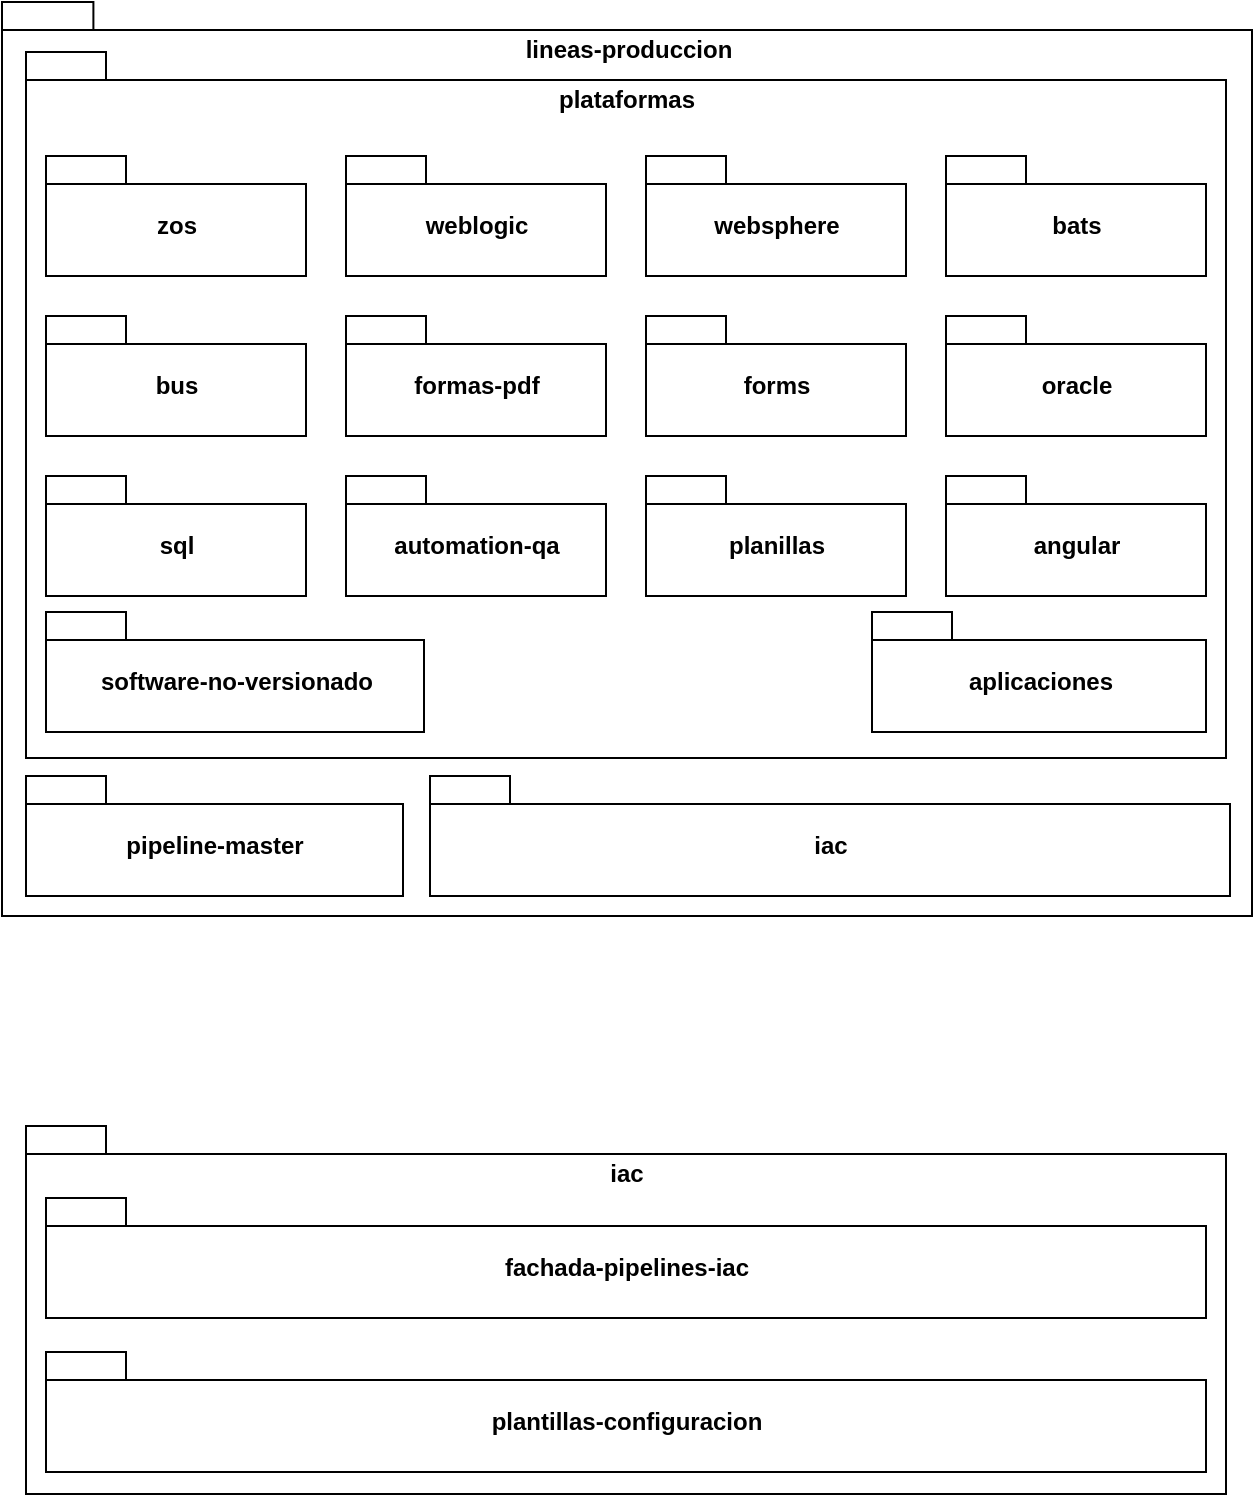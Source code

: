<mxfile version="20.8.20" type="github">
  <diagram name="Page-1" id="929967ad-93f9-6ef4-fab6-5d389245f69c">
    <mxGraphModel dx="794" dy="509" grid="0" gridSize="10" guides="1" tooltips="1" connect="1" arrows="1" fold="1" page="1" pageScale="1.5" pageWidth="1169" pageHeight="826" background="none" math="0" shadow="0">
      <root>
        <mxCell id="0" style=";html=1;" />
        <mxCell id="1" style=";html=1;" parent="0" />
        <mxCell id="XJ5CWNkg6vrvhlUgVGhS-2" value="lineas-produccion" style="shape=folder;fontStyle=1;spacingTop=10;tabWidth=40;tabHeight=14;tabPosition=left;html=1;verticalAlign=top;" parent="1" vertex="1">
          <mxGeometry x="68" y="87" width="625" height="457" as="geometry" />
        </mxCell>
        <mxCell id="da8Bszw_18QyjZAj_Vt4-2" value="plataformas" style="shape=folder;fontStyle=1;spacingTop=10;tabWidth=40;tabHeight=14;tabPosition=left;html=1;verticalAlign=top;" parent="1" vertex="1">
          <mxGeometry x="80" y="112" width="600" height="353" as="geometry" />
        </mxCell>
        <mxCell id="XvS-wE3XNmEQleu6Ucjk-1" value="zos" style="shape=folder;fontStyle=1;spacingTop=10;tabWidth=40;tabHeight=14;tabPosition=left;html=1;" parent="1" vertex="1">
          <mxGeometry x="90" y="164" width="130" height="60" as="geometry" />
        </mxCell>
        <mxCell id="XvS-wE3XNmEQleu6Ucjk-3" value="weblogic" style="shape=folder;fontStyle=1;spacingTop=10;tabWidth=40;tabHeight=14;tabPosition=left;html=1;" parent="1" vertex="1">
          <mxGeometry x="240" y="164" width="130" height="60" as="geometry" />
        </mxCell>
        <mxCell id="XvS-wE3XNmEQleu6Ucjk-4" value="websphere" style="shape=folder;fontStyle=1;spacingTop=10;tabWidth=40;tabHeight=14;tabPosition=left;html=1;" parent="1" vertex="1">
          <mxGeometry x="390" y="164" width="130" height="60" as="geometry" />
        </mxCell>
        <mxCell id="XvS-wE3XNmEQleu6Ucjk-5" value="bats" style="shape=folder;fontStyle=1;spacingTop=10;tabWidth=40;tabHeight=14;tabPosition=left;html=1;" parent="1" vertex="1">
          <mxGeometry x="540" y="164" width="130" height="60" as="geometry" />
        </mxCell>
        <mxCell id="VQQ8A4-PkoQuJ65v_nMt-1" value="bus" style="shape=folder;fontStyle=1;spacingTop=10;tabWidth=40;tabHeight=14;tabPosition=left;html=1;" parent="1" vertex="1">
          <mxGeometry x="90" y="244" width="130" height="60" as="geometry" />
        </mxCell>
        <mxCell id="VQQ8A4-PkoQuJ65v_nMt-2" value="formas-pdf" style="shape=folder;fontStyle=1;spacingTop=10;tabWidth=40;tabHeight=14;tabPosition=left;html=1;" parent="1" vertex="1">
          <mxGeometry x="240" y="244" width="130" height="60" as="geometry" />
        </mxCell>
        <mxCell id="VQQ8A4-PkoQuJ65v_nMt-3" value="forms" style="shape=folder;fontStyle=1;spacingTop=10;tabWidth=40;tabHeight=14;tabPosition=left;html=1;" parent="1" vertex="1">
          <mxGeometry x="390" y="244" width="130" height="60" as="geometry" />
        </mxCell>
        <mxCell id="VQQ8A4-PkoQuJ65v_nMt-4" value="oracle" style="shape=folder;fontStyle=1;spacingTop=10;tabWidth=40;tabHeight=14;tabPosition=left;html=1;" parent="1" vertex="1">
          <mxGeometry x="540" y="244" width="130" height="60" as="geometry" />
        </mxCell>
        <mxCell id="VQQ8A4-PkoQuJ65v_nMt-5" value="sql" style="shape=folder;fontStyle=1;spacingTop=10;tabWidth=40;tabHeight=14;tabPosition=left;html=1;" parent="1" vertex="1">
          <mxGeometry x="90" y="324" width="130" height="60" as="geometry" />
        </mxCell>
        <mxCell id="VQQ8A4-PkoQuJ65v_nMt-7" value="automation-qa" style="shape=folder;fontStyle=1;spacingTop=10;tabWidth=40;tabHeight=14;tabPosition=left;html=1;" parent="1" vertex="1">
          <mxGeometry x="240" y="324" width="130" height="60" as="geometry" />
        </mxCell>
        <mxCell id="VQQ8A4-PkoQuJ65v_nMt-9" value="planillas" style="shape=folder;fontStyle=1;spacingTop=10;tabWidth=40;tabHeight=14;tabPosition=left;html=1;" parent="1" vertex="1">
          <mxGeometry x="390" y="324" width="130" height="60" as="geometry" />
        </mxCell>
        <mxCell id="VQQ8A4-PkoQuJ65v_nMt-13" value="iac" style="shape=folder;fontStyle=1;spacingTop=10;tabWidth=40;tabHeight=14;tabPosition=left;html=1;" parent="1" vertex="1">
          <mxGeometry x="282" y="474" width="400" height="60" as="geometry" />
        </mxCell>
        <mxCell id="VQQ8A4-PkoQuJ65v_nMt-14" value="angular" style="shape=folder;fontStyle=1;spacingTop=10;tabWidth=40;tabHeight=14;tabPosition=left;html=1;" parent="1" vertex="1">
          <mxGeometry x="540" y="324" width="130" height="60" as="geometry" />
        </mxCell>
        <mxCell id="VQQ8A4-PkoQuJ65v_nMt-15" value="software-no-versionado" style="shape=folder;fontStyle=1;spacingTop=10;tabWidth=40;tabHeight=14;tabPosition=left;html=1;" parent="1" vertex="1">
          <mxGeometry x="90" y="392" width="189" height="60" as="geometry" />
        </mxCell>
        <mxCell id="VQQ8A4-PkoQuJ65v_nMt-16" value="pipeline-master" style="shape=folder;fontStyle=1;spacingTop=10;tabWidth=40;tabHeight=14;tabPosition=left;html=1;" parent="1" vertex="1">
          <mxGeometry x="80" y="474" width="188.5" height="60" as="geometry" />
        </mxCell>
        <mxCell id="VQQ8A4-PkoQuJ65v_nMt-17" value="iac" style="shape=folder;fontStyle=1;spacingTop=10;tabWidth=40;tabHeight=14;tabPosition=left;html=1;verticalAlign=top;" parent="1" vertex="1">
          <mxGeometry x="80" y="649" width="600" height="184" as="geometry" />
        </mxCell>
        <mxCell id="VQQ8A4-PkoQuJ65v_nMt-18" value="fachada-pipelines-iac" style="shape=folder;fontStyle=1;spacingTop=10;tabWidth=40;tabHeight=14;tabPosition=left;html=1;" parent="1" vertex="1">
          <mxGeometry x="90" y="685" width="580" height="60" as="geometry" />
        </mxCell>
        <mxCell id="VQQ8A4-PkoQuJ65v_nMt-19" value="plantillas-configuracion" style="shape=folder;fontStyle=1;spacingTop=10;tabWidth=40;tabHeight=14;tabPosition=left;html=1;" parent="1" vertex="1">
          <mxGeometry x="90" y="762" width="580" height="60" as="geometry" />
        </mxCell>
        <mxCell id="VQQ8A4-PkoQuJ65v_nMt-20" value="aplicaciones" style="shape=folder;fontStyle=1;spacingTop=10;tabWidth=40;tabHeight=14;tabPosition=left;html=1;" parent="1" vertex="1">
          <mxGeometry x="503" y="392" width="167" height="60" as="geometry" />
        </mxCell>
      </root>
    </mxGraphModel>
  </diagram>
</mxfile>
